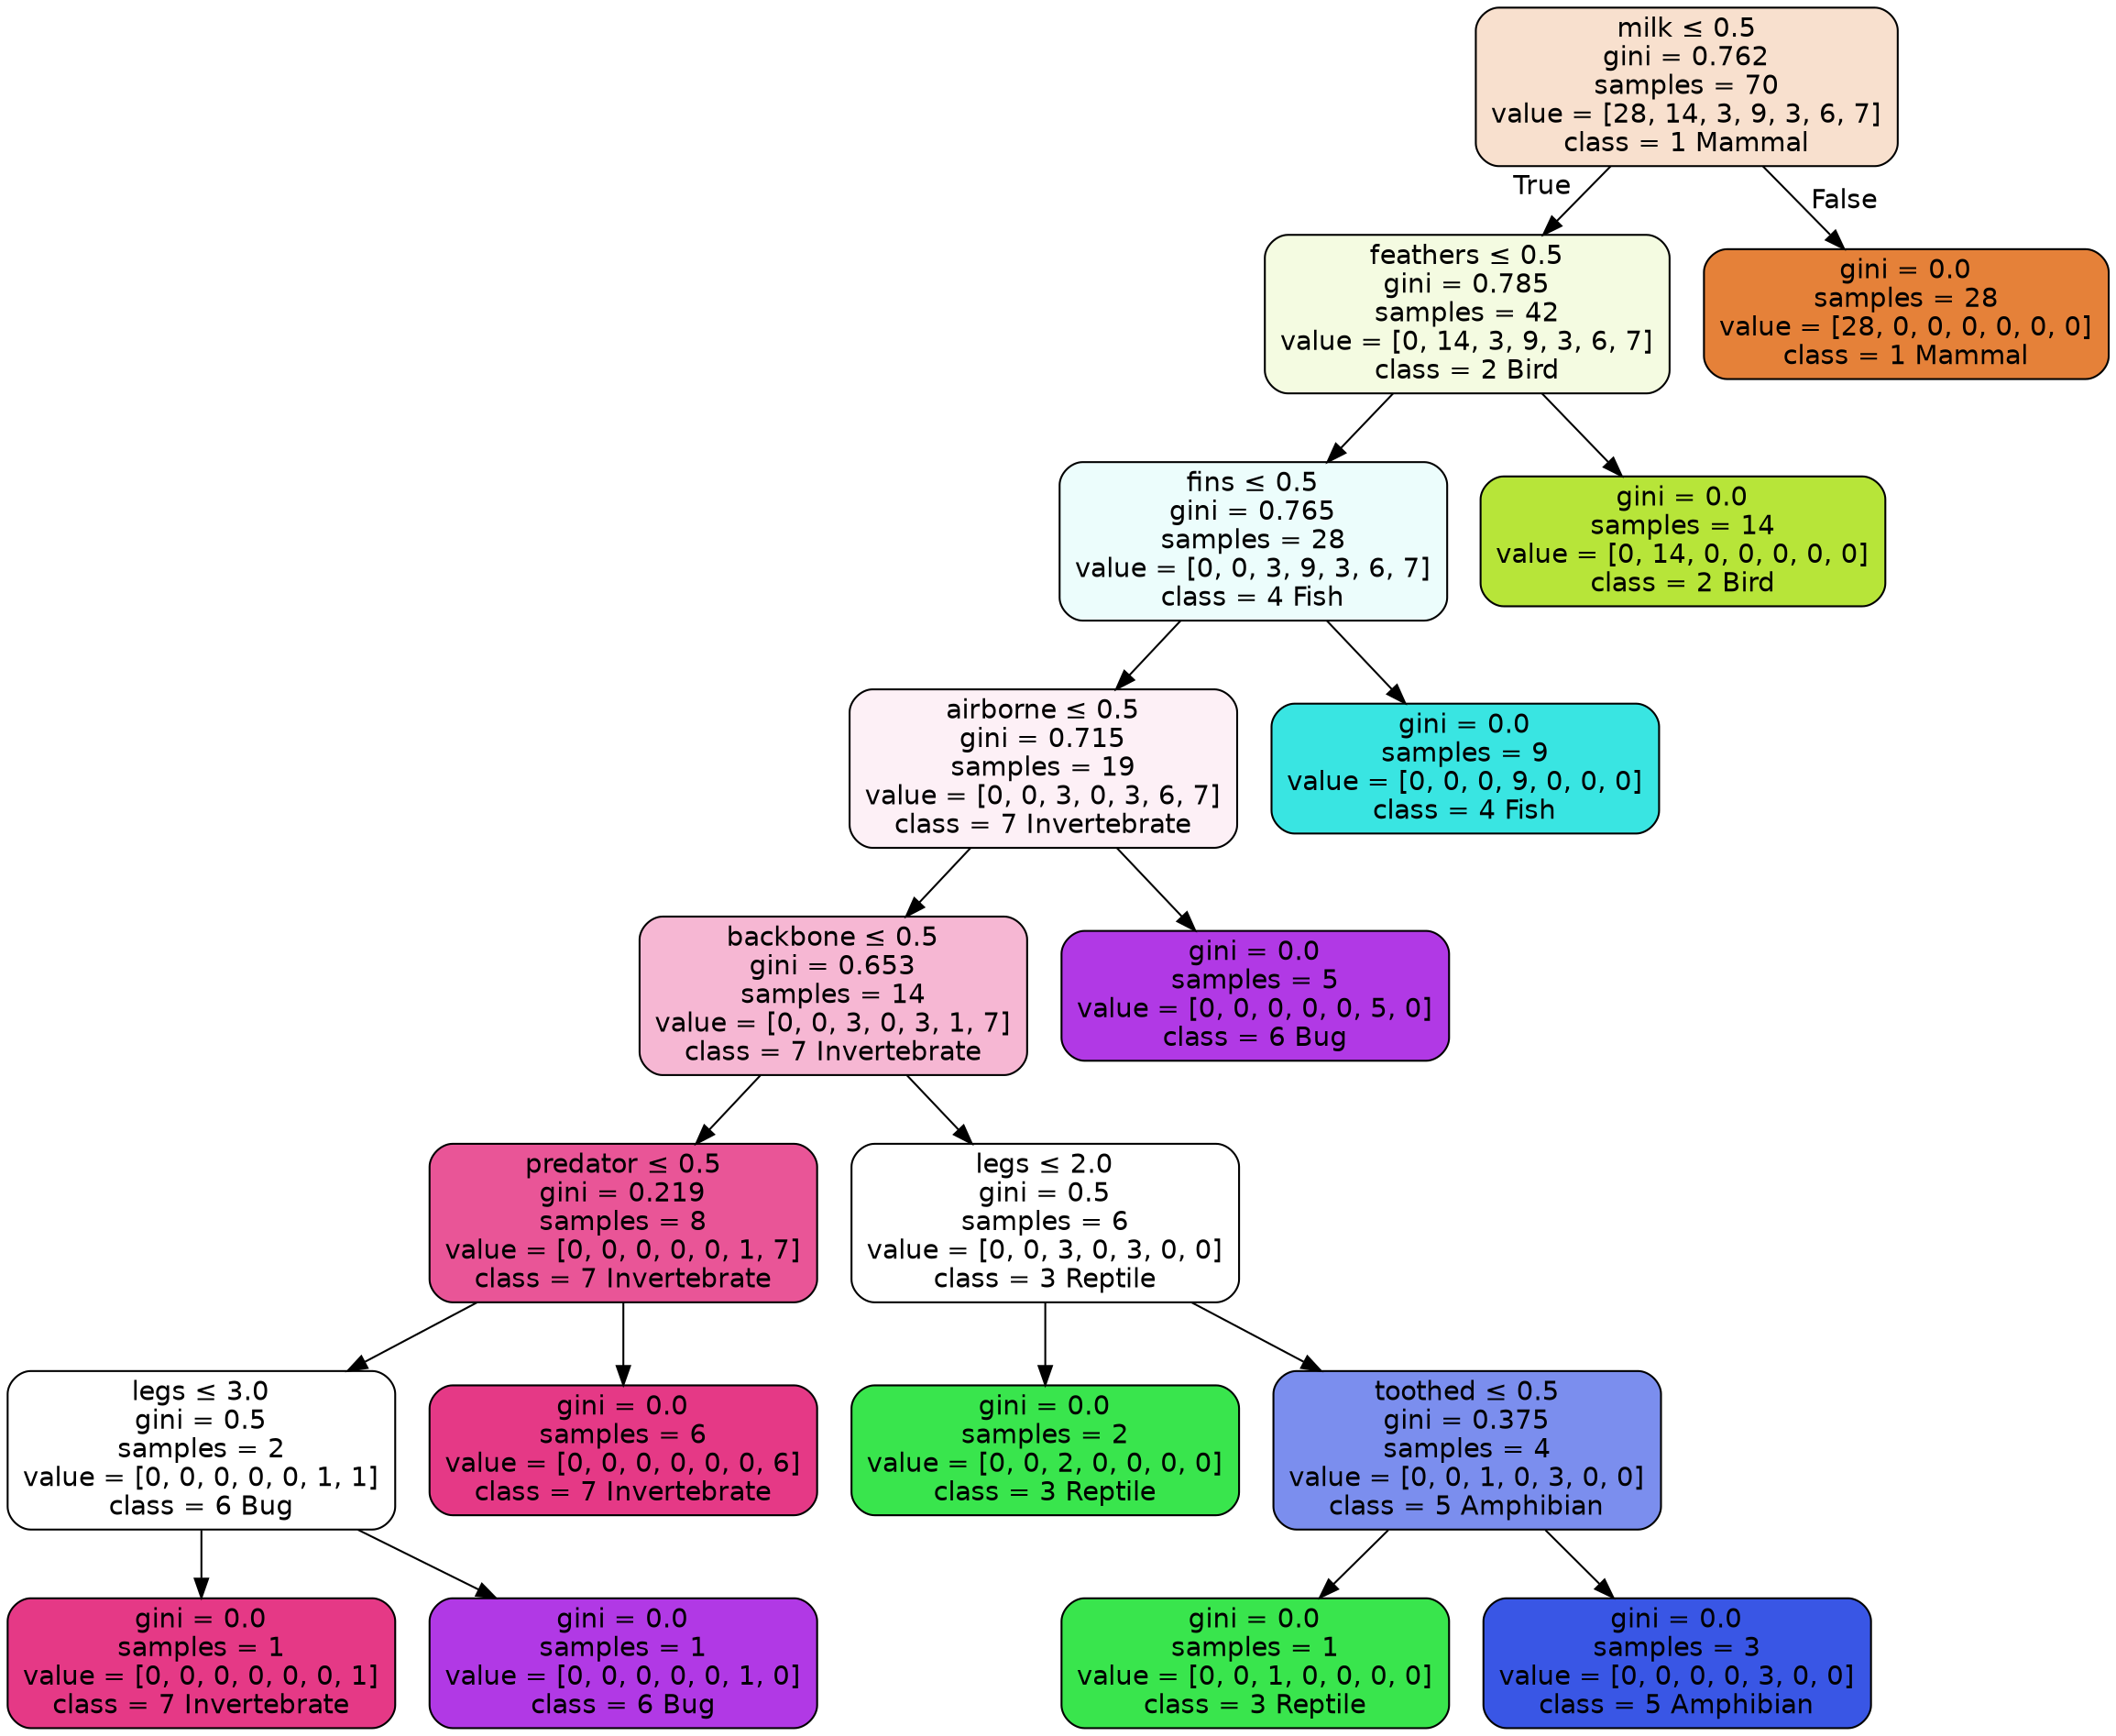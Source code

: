 digraph Tree {
node [shape=box, style="filled, rounded", color="black", fontname="helvetica"] ;
edge [fontname="helvetica"] ;
0 [label=<milk &le; 0.5<br/>gini = 0.762<br/>samples = 70<br/>value = [28, 14, 3, 9, 3, 6, 7]<br/>class = 1 Mammal>, fillcolor="#f8e0ce"] ;
1 [label=<feathers &le; 0.5<br/>gini = 0.785<br/>samples = 42<br/>value = [0, 14, 3, 9, 3, 6, 7]<br/>class = 2 Bird>, fillcolor="#f4fbe1"] ;
0 -> 1 [labeldistance=2.5, labelangle=45, headlabel="True"] ;
2 [label=<fins &le; 0.5<br/>gini = 0.765<br/>samples = 28<br/>value = [0, 0, 3, 9, 3, 6, 7]<br/>class = 4 Fish>, fillcolor="#ecfdfc"] ;
1 -> 2 ;
3 [label=<airborne &le; 0.5<br/>gini = 0.715<br/>samples = 19<br/>value = [0, 0, 3, 0, 3, 6, 7]<br/>class = 7 Invertebrate>, fillcolor="#fdf0f6"] ;
2 -> 3 ;
4 [label=<backbone &le; 0.5<br/>gini = 0.653<br/>samples = 14<br/>value = [0, 0, 3, 0, 3, 1, 7]<br/>class = 7 Invertebrate>, fillcolor="#f6b7d3"] ;
3 -> 4 ;
5 [label=<predator &le; 0.5<br/>gini = 0.219<br/>samples = 8<br/>value = [0, 0, 0, 0, 0, 1, 7]<br/>class = 7 Invertebrate>, fillcolor="#e95597"] ;
4 -> 5 ;
6 [label=<legs &le; 3.0<br/>gini = 0.5<br/>samples = 2<br/>value = [0, 0, 0, 0, 0, 1, 1]<br/>class = 6 Bug>, fillcolor="#ffffff"] ;
5 -> 6 ;
7 [label=<gini = 0.0<br/>samples = 1<br/>value = [0, 0, 0, 0, 0, 0, 1]<br/>class = 7 Invertebrate>, fillcolor="#e53986"] ;
6 -> 7 ;
8 [label=<gini = 0.0<br/>samples = 1<br/>value = [0, 0, 0, 0, 0, 1, 0]<br/>class = 6 Bug>, fillcolor="#b139e5"] ;
6 -> 8 ;
9 [label=<gini = 0.0<br/>samples = 6<br/>value = [0, 0, 0, 0, 0, 0, 6]<br/>class = 7 Invertebrate>, fillcolor="#e53986"] ;
5 -> 9 ;
10 [label=<legs &le; 2.0<br/>gini = 0.5<br/>samples = 6<br/>value = [0, 0, 3, 0, 3, 0, 0]<br/>class = 3 Reptile>, fillcolor="#ffffff"] ;
4 -> 10 ;
11 [label=<gini = 0.0<br/>samples = 2<br/>value = [0, 0, 2, 0, 0, 0, 0]<br/>class = 3 Reptile>, fillcolor="#39e54d"] ;
10 -> 11 ;
12 [label=<toothed &le; 0.5<br/>gini = 0.375<br/>samples = 4<br/>value = [0, 0, 1, 0, 3, 0, 0]<br/>class = 5 Amphibian>, fillcolor="#7b8eee"] ;
10 -> 12 ;
13 [label=<gini = 0.0<br/>samples = 1<br/>value = [0, 0, 1, 0, 0, 0, 0]<br/>class = 3 Reptile>, fillcolor="#39e54d"] ;
12 -> 13 ;
14 [label=<gini = 0.0<br/>samples = 3<br/>value = [0, 0, 0, 0, 3, 0, 0]<br/>class = 5 Amphibian>, fillcolor="#3956e5"] ;
12 -> 14 ;
15 [label=<gini = 0.0<br/>samples = 5<br/>value = [0, 0, 0, 0, 0, 5, 0]<br/>class = 6 Bug>, fillcolor="#b139e5"] ;
3 -> 15 ;
16 [label=<gini = 0.0<br/>samples = 9<br/>value = [0, 0, 0, 9, 0, 0, 0]<br/>class = 4 Fish>, fillcolor="#39e5e2"] ;
2 -> 16 ;
17 [label=<gini = 0.0<br/>samples = 14<br/>value = [0, 14, 0, 0, 0, 0, 0]<br/>class = 2 Bird>, fillcolor="#b7e539"] ;
1 -> 17 ;
18 [label=<gini = 0.0<br/>samples = 28<br/>value = [28, 0, 0, 0, 0, 0, 0]<br/>class = 1 Mammal>, fillcolor="#e58139"] ;
0 -> 18 [labeldistance=2.5, labelangle=-45, headlabel="False"] ;
}